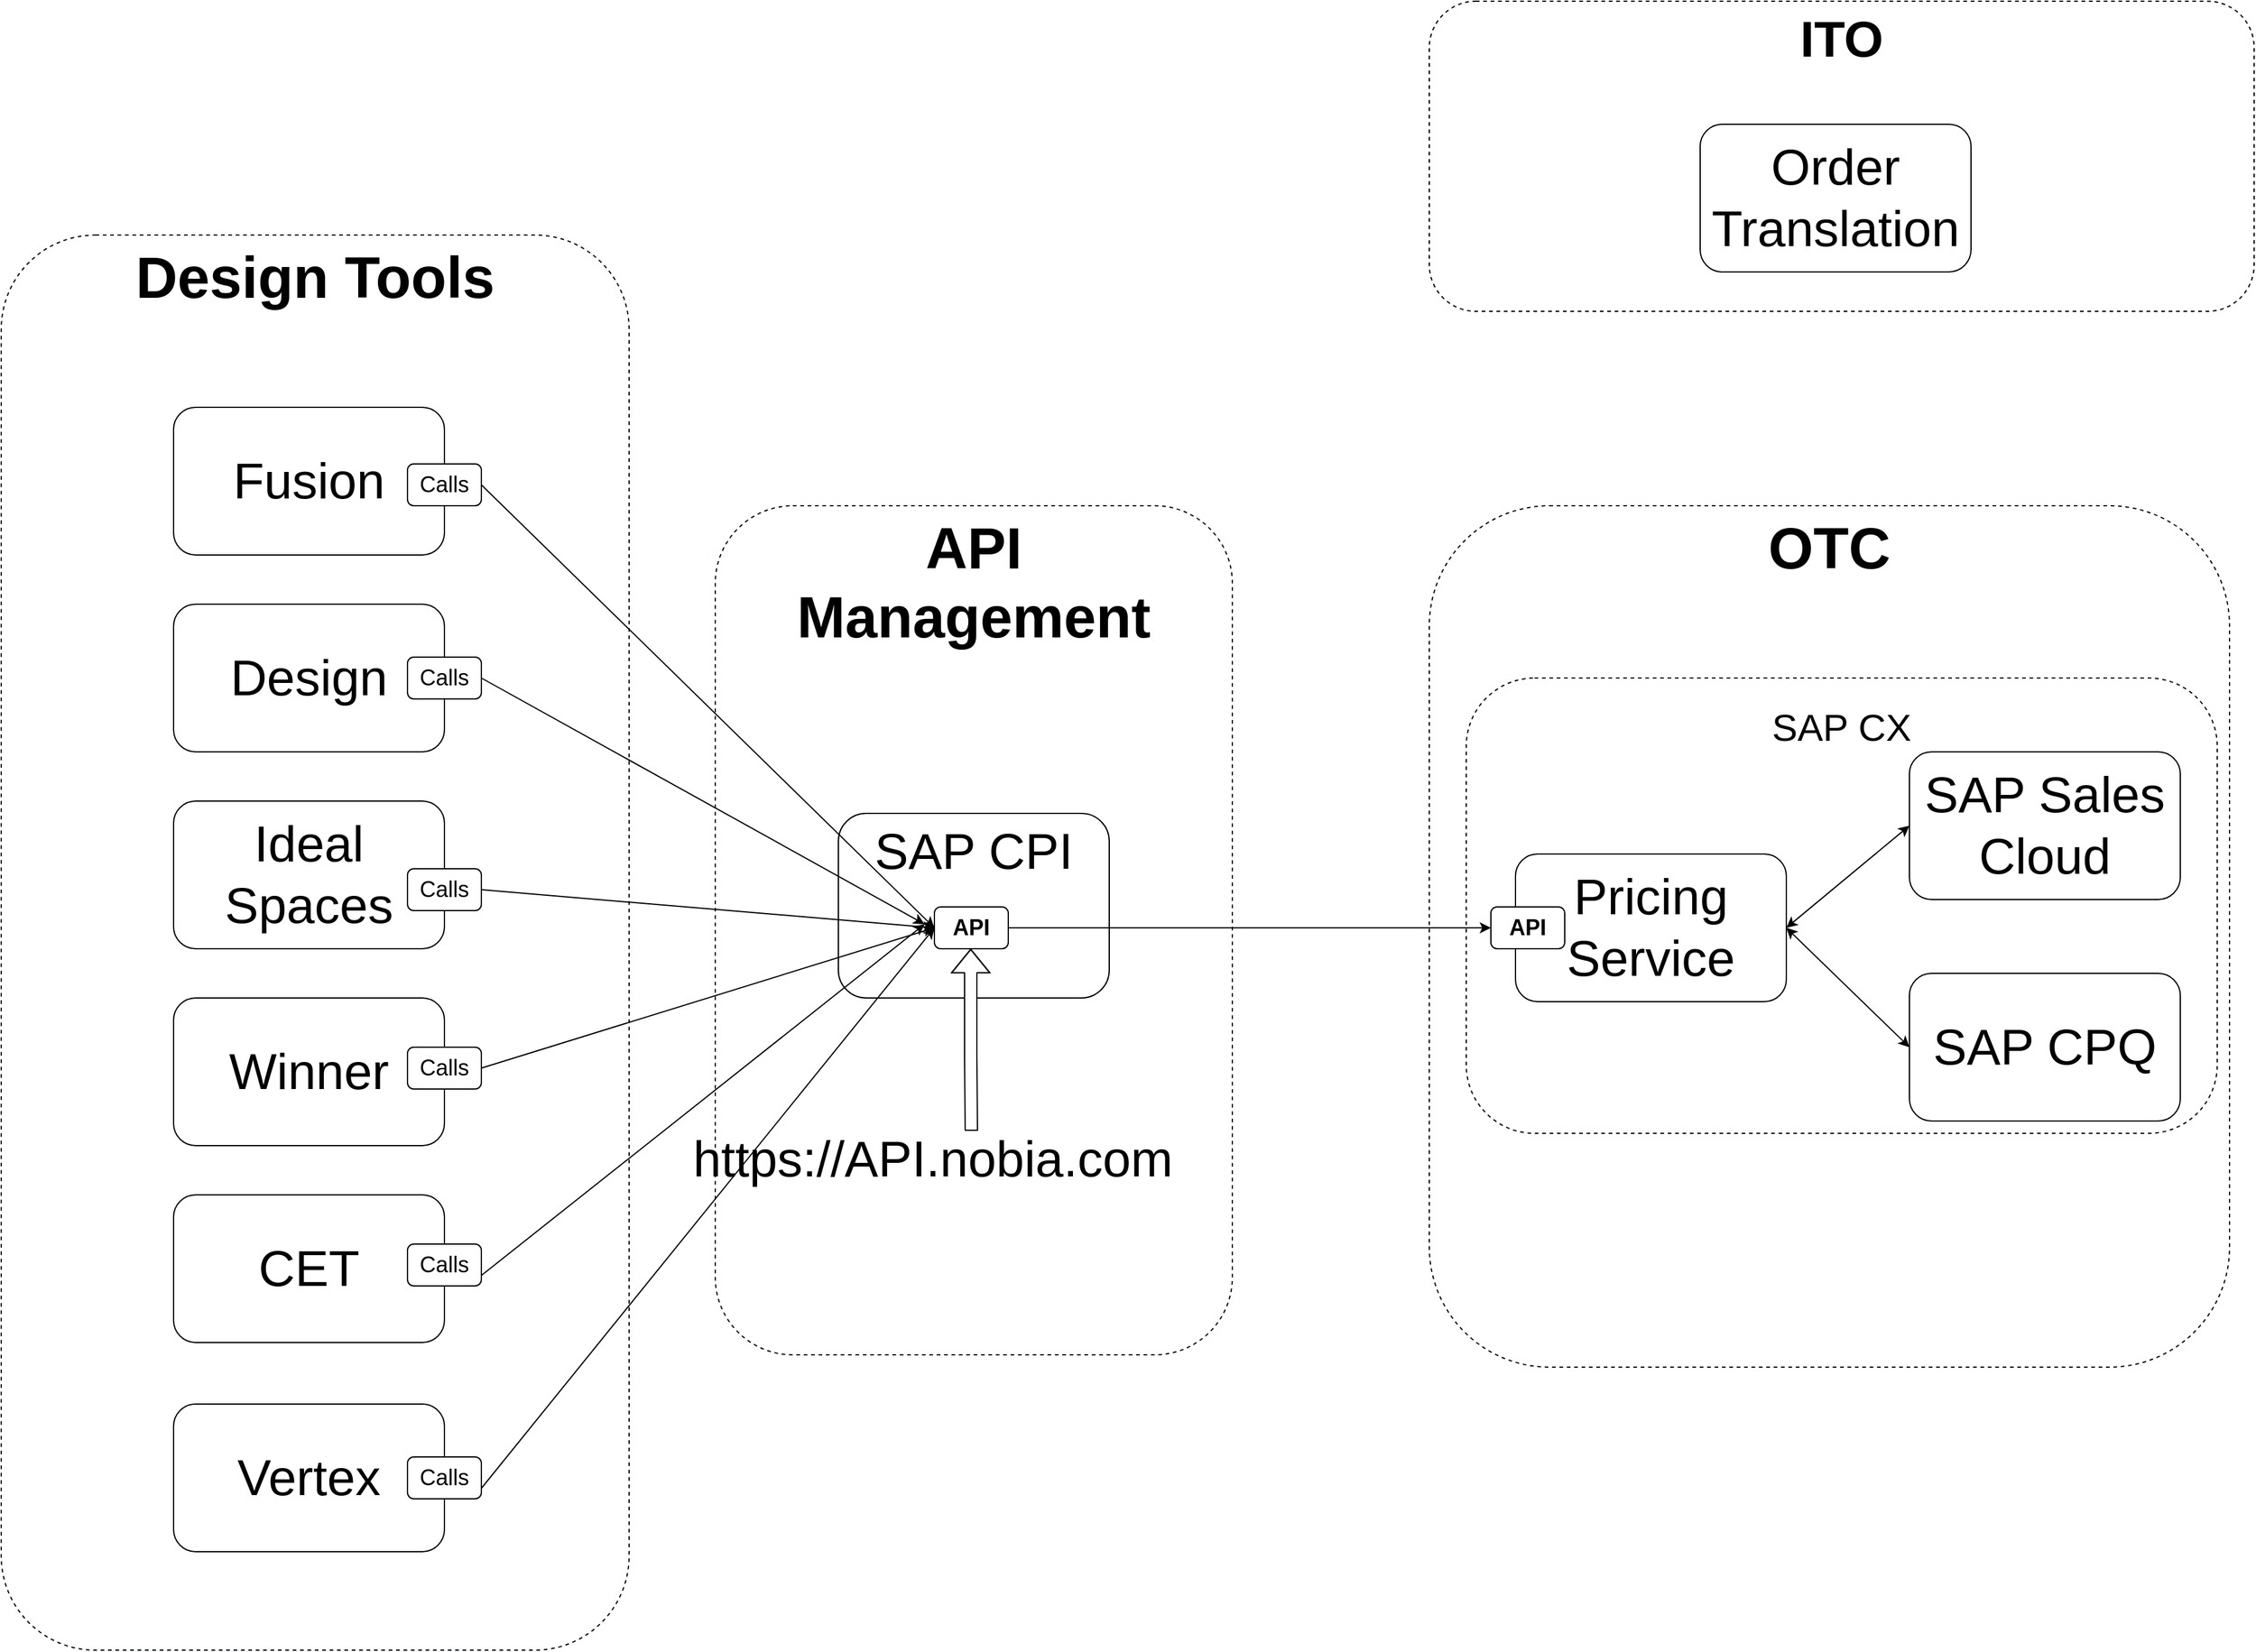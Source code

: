 <mxfile version="14.5.3" type="github" pages="2">
  <diagram id="2QXcxtaourxVFImL5MSB" name="Page-1">
    <mxGraphModel dx="3076" dy="1943" grid="1" gridSize="10" guides="1" tooltips="1" connect="1" arrows="1" fold="1" page="1" pageScale="1" pageWidth="827" pageHeight="1169" math="0" shadow="0">
      <root>
        <mxCell id="0" />
        <mxCell id="1" parent="0" />
        <mxCell id="dw-e8g42IJpEXf-xuNPu-3" value="&lt;b&gt;OTC&lt;/b&gt;" style="rounded=1;whiteSpace=wrap;html=1;verticalAlign=top;strokeWidth=1;strokeColor=#020912;dashed=1;fontSize=47;" parent="1" vertex="1">
          <mxGeometry x="320" y="230" width="650" height="700" as="geometry" />
        </mxCell>
        <mxCell id="dw-e8g42IJpEXf-xuNPu-37" value="&lt;font style=&quot;font-size: 31px&quot;&gt;SAP CX&lt;/font&gt;" style="rounded=1;whiteSpace=wrap;html=1;verticalAlign=top;strokeWidth=1;strokeColor=#020912;dashed=1;fontSize=47;" parent="1" vertex="1">
          <mxGeometry x="350" y="370" width="610" height="370" as="geometry" />
        </mxCell>
        <mxCell id="dw-e8g42IJpEXf-xuNPu-1" value="&lt;b style=&quot;font-size: 47px&quot;&gt;API &lt;br&gt;Management&lt;/b&gt;" style="rounded=1;whiteSpace=wrap;html=1;verticalAlign=top;strokeWidth=1;strokeColor=#020912;dashed=1;fontSize=47;" parent="1" vertex="1">
          <mxGeometry x="-260" y="230" width="420" height="690" as="geometry" />
        </mxCell>
        <mxCell id="dw-e8g42IJpEXf-xuNPu-2" value="SAP CPI" style="rounded=1;whiteSpace=wrap;html=1;fontSize=41;verticalAlign=top;" parent="1" vertex="1">
          <mxGeometry x="-160" y="480" width="220" height="150" as="geometry" />
        </mxCell>
        <mxCell id="dw-e8g42IJpEXf-xuNPu-5" value="&lt;b style=&quot;font-size: 47px;&quot;&gt;Design Tools&lt;/b&gt;" style="rounded=1;whiteSpace=wrap;html=1;verticalAlign=top;strokeWidth=1;strokeColor=#020912;dashed=1;fontSize=47;" parent="1" vertex="1">
          <mxGeometry x="-840" y="10" width="510" height="1150" as="geometry" />
        </mxCell>
        <mxCell id="dw-e8g42IJpEXf-xuNPu-6" value="Fusion" style="rounded=1;whiteSpace=wrap;html=1;fontSize=41;" parent="1" vertex="1">
          <mxGeometry x="-700" y="150" width="220" height="120" as="geometry" />
        </mxCell>
        <mxCell id="dw-e8g42IJpEXf-xuNPu-7" value="Design" style="rounded=1;whiteSpace=wrap;html=1;fontSize=41;" parent="1" vertex="1">
          <mxGeometry x="-700" y="310" width="220" height="120" as="geometry" />
        </mxCell>
        <mxCell id="dw-e8g42IJpEXf-xuNPu-8" value="Ideal Spaces" style="rounded=1;whiteSpace=wrap;html=1;fontSize=41;" parent="1" vertex="1">
          <mxGeometry x="-700" y="470" width="220" height="120" as="geometry" />
        </mxCell>
        <mxCell id="dw-e8g42IJpEXf-xuNPu-9" value="Winner" style="rounded=1;whiteSpace=wrap;html=1;fontSize=41;" parent="1" vertex="1">
          <mxGeometry x="-700" y="630" width="220" height="120" as="geometry" />
        </mxCell>
        <mxCell id="dw-e8g42IJpEXf-xuNPu-10" value="CET" style="rounded=1;whiteSpace=wrap;html=1;fontSize=41;" parent="1" vertex="1">
          <mxGeometry x="-700" y="790" width="220" height="120" as="geometry" />
        </mxCell>
        <mxCell id="dw-e8g42IJpEXf-xuNPu-11" value="Vertex" style="rounded=1;whiteSpace=wrap;html=1;fontSize=41;" parent="1" vertex="1">
          <mxGeometry x="-700" y="960" width="220" height="120" as="geometry" />
        </mxCell>
        <mxCell id="dw-e8g42IJpEXf-xuNPu-12" value="SAP CPQ" style="rounded=1;whiteSpace=wrap;html=1;fontSize=41;" parent="1" vertex="1">
          <mxGeometry x="710" y="610" width="220" height="120" as="geometry" />
        </mxCell>
        <mxCell id="dw-e8g42IJpEXf-xuNPu-13" value="SAP Sales Cloud" style="rounded=1;whiteSpace=wrap;html=1;fontSize=41;" parent="1" vertex="1">
          <mxGeometry x="710" y="430" width="220" height="120" as="geometry" />
        </mxCell>
        <mxCell id="dw-e8g42IJpEXf-xuNPu-14" style="edgeStyle=none;rounded=0;orthogonalLoop=1;jettySize=auto;html=1;exitX=1;exitY=0.5;exitDx=0;exitDy=0;entryX=0;entryY=0.5;entryDx=0;entryDy=0;fontSize=21;" parent="1" source="dw-e8g42IJpEXf-xuNPu-15" target="dw-e8g42IJpEXf-xuNPu-36" edge="1">
          <mxGeometry relative="1" as="geometry">
            <mxPoint x="384" y="573" as="targetPoint" />
          </mxGeometry>
        </mxCell>
        <mxCell id="dw-e8g42IJpEXf-xuNPu-15" value="&lt;b&gt;API&lt;/b&gt;" style="rounded=1;whiteSpace=wrap;html=1;fontSize=18;" parent="1" vertex="1">
          <mxGeometry x="-82" y="556" width="60" height="34" as="geometry" />
        </mxCell>
        <mxCell id="dw-e8g42IJpEXf-xuNPu-16" style="edgeStyle=none;rounded=0;orthogonalLoop=1;jettySize=auto;html=1;exitX=1;exitY=0.5;exitDx=0;exitDy=0;fontSize=21;entryX=0;entryY=0.5;entryDx=0;entryDy=0;" parent="1" source="dw-e8g42IJpEXf-xuNPu-17" target="dw-e8g42IJpEXf-xuNPu-15" edge="1">
          <mxGeometry relative="1" as="geometry">
            <mxPoint x="-210" y="470" as="targetPoint" />
          </mxGeometry>
        </mxCell>
        <mxCell id="dw-e8g42IJpEXf-xuNPu-17" value="Calls" style="rounded=1;whiteSpace=wrap;html=1;fontSize=18;" parent="1" vertex="1">
          <mxGeometry x="-510" y="196" width="60" height="34" as="geometry" />
        </mxCell>
        <mxCell id="dw-e8g42IJpEXf-xuNPu-18" style="edgeStyle=none;rounded=0;orthogonalLoop=1;jettySize=auto;html=1;exitX=1;exitY=0.5;exitDx=0;exitDy=0;fontSize=21;" parent="1" source="dw-e8g42IJpEXf-xuNPu-19" edge="1">
          <mxGeometry relative="1" as="geometry">
            <mxPoint x="-90" y="570" as="targetPoint" />
          </mxGeometry>
        </mxCell>
        <mxCell id="dw-e8g42IJpEXf-xuNPu-19" value="Calls" style="rounded=1;whiteSpace=wrap;html=1;fontSize=18;" parent="1" vertex="1">
          <mxGeometry x="-510" y="353" width="60" height="34" as="geometry" />
        </mxCell>
        <mxCell id="dw-e8g42IJpEXf-xuNPu-20" style="edgeStyle=none;rounded=0;orthogonalLoop=1;jettySize=auto;html=1;exitX=1;exitY=0.5;exitDx=0;exitDy=0;entryX=0;entryY=0.5;entryDx=0;entryDy=0;fillColor=#ffffff;fontSize=21;" parent="1" source="dw-e8g42IJpEXf-xuNPu-21" target="dw-e8g42IJpEXf-xuNPu-15" edge="1">
          <mxGeometry relative="1" as="geometry" />
        </mxCell>
        <mxCell id="dw-e8g42IJpEXf-xuNPu-21" value="Calls" style="rounded=1;whiteSpace=wrap;html=1;fontSize=18;" parent="1" vertex="1">
          <mxGeometry x="-510" y="525" width="60" height="34" as="geometry" />
        </mxCell>
        <mxCell id="dw-e8g42IJpEXf-xuNPu-22" style="edgeStyle=none;rounded=0;orthogonalLoop=1;jettySize=auto;html=1;exitX=1;exitY=0.5;exitDx=0;exitDy=0;entryX=0;entryY=0.5;entryDx=0;entryDy=0;fontSize=21;" parent="1" source="dw-e8g42IJpEXf-xuNPu-23" target="dw-e8g42IJpEXf-xuNPu-15" edge="1">
          <mxGeometry relative="1" as="geometry" />
        </mxCell>
        <mxCell id="dw-e8g42IJpEXf-xuNPu-23" value="Calls" style="rounded=1;whiteSpace=wrap;html=1;fontSize=18;" parent="1" vertex="1">
          <mxGeometry x="-510" y="670" width="60" height="34" as="geometry" />
        </mxCell>
        <mxCell id="dw-e8g42IJpEXf-xuNPu-24" style="edgeStyle=none;rounded=0;orthogonalLoop=1;jettySize=auto;html=1;exitX=1;exitY=0.75;exitDx=0;exitDy=0;fontSize=21;" parent="1" source="dw-e8g42IJpEXf-xuNPu-25" edge="1">
          <mxGeometry relative="1" as="geometry">
            <mxPoint x="-90" y="570" as="targetPoint" />
          </mxGeometry>
        </mxCell>
        <mxCell id="dw-e8g42IJpEXf-xuNPu-25" value="Calls" style="rounded=1;whiteSpace=wrap;html=1;fontSize=18;" parent="1" vertex="1">
          <mxGeometry x="-510" y="830" width="60" height="34" as="geometry" />
        </mxCell>
        <mxCell id="dw-e8g42IJpEXf-xuNPu-26" style="edgeStyle=none;rounded=0;orthogonalLoop=1;jettySize=auto;html=1;exitX=1;exitY=0.75;exitDx=0;exitDy=0;fontSize=21;entryX=0;entryY=0.5;entryDx=0;entryDy=0;" parent="1" source="dw-e8g42IJpEXf-xuNPu-27" target="dw-e8g42IJpEXf-xuNPu-15" edge="1">
          <mxGeometry relative="1" as="geometry">
            <mxPoint x="-100" y="570" as="targetPoint" />
          </mxGeometry>
        </mxCell>
        <mxCell id="dw-e8g42IJpEXf-xuNPu-27" value="Calls" style="rounded=1;whiteSpace=wrap;html=1;fontSize=18;" parent="1" vertex="1">
          <mxGeometry x="-510" y="1003" width="60" height="34" as="geometry" />
        </mxCell>
        <mxCell id="dw-e8g42IJpEXf-xuNPu-31" value="https://API.nobia.com" style="text;whiteSpace=wrap;html=1;fontSize=41;" parent="1" vertex="1">
          <mxGeometry x="-280" y="730" width="190" height="40" as="geometry" />
        </mxCell>
        <mxCell id="dw-e8g42IJpEXf-xuNPu-32" value="" style="shape=flexArrow;endArrow=classic;html=1;fontSize=21;entryX=0.5;entryY=1;entryDx=0;entryDy=0;fillColor=#ffffff;" parent="1" edge="1">
          <mxGeometry width="50" height="50" relative="1" as="geometry">
            <mxPoint x="-52" y="738" as="sourcePoint" />
            <mxPoint x="-52.5" y="590" as="targetPoint" />
            <Array as="points">
              <mxPoint x="-52.5" y="678" />
            </Array>
          </mxGeometry>
        </mxCell>
        <mxCell id="dw-e8g42IJpEXf-xuNPu-33" value="&lt;b&gt;ITO&lt;/b&gt;" style="rounded=1;whiteSpace=wrap;html=1;fontSize=41;dashed=1;verticalAlign=top;" parent="1" vertex="1">
          <mxGeometry x="320" y="-180" width="670" height="252" as="geometry" />
        </mxCell>
        <mxCell id="dw-e8g42IJpEXf-xuNPu-34" value="Order Translation" style="rounded=1;whiteSpace=wrap;html=1;fontSize=41;" parent="1" vertex="1">
          <mxGeometry x="540" y="-80" width="220" height="120" as="geometry" />
        </mxCell>
        <mxCell id="dw-e8g42IJpEXf-xuNPu-38" style="rounded=0;orthogonalLoop=1;jettySize=auto;html=1;exitX=1;exitY=0.5;exitDx=0;exitDy=0;entryX=0;entryY=0.5;entryDx=0;entryDy=0;startArrow=classic;startFill=1;" parent="1" source="dw-e8g42IJpEXf-xuNPu-35" target="dw-e8g42IJpEXf-xuNPu-13" edge="1">
          <mxGeometry relative="1" as="geometry" />
        </mxCell>
        <mxCell id="dw-e8g42IJpEXf-xuNPu-39" style="edgeStyle=none;rounded=0;orthogonalLoop=1;jettySize=auto;html=1;exitX=1;exitY=0.5;exitDx=0;exitDy=0;entryX=0;entryY=0.5;entryDx=0;entryDy=0;startArrow=classic;startFill=1;" parent="1" source="dw-e8g42IJpEXf-xuNPu-35" target="dw-e8g42IJpEXf-xuNPu-12" edge="1">
          <mxGeometry relative="1" as="geometry" />
        </mxCell>
        <mxCell id="dw-e8g42IJpEXf-xuNPu-35" value="Pricing Service" style="rounded=1;whiteSpace=wrap;html=1;fontSize=41;" parent="1" vertex="1">
          <mxGeometry x="390" y="513" width="220" height="120" as="geometry" />
        </mxCell>
        <mxCell id="dw-e8g42IJpEXf-xuNPu-36" value="&lt;b&gt;API&lt;/b&gt;" style="rounded=1;whiteSpace=wrap;html=1;fontSize=18;" parent="1" vertex="1">
          <mxGeometry x="370" y="556" width="60" height="34" as="geometry" />
        </mxCell>
      </root>
    </mxGraphModel>
  </diagram>
  <diagram id="Ghvd6ElDv5W4Oyo1yDYN" name="Page-2">
    <mxGraphModel dx="3076" dy="774" grid="1" gridSize="10" guides="1" tooltips="1" connect="1" arrows="1" fold="1" page="1" pageScale="1" pageWidth="827" pageHeight="1169" math="0" shadow="0">
      <root>
        <mxCell id="sV5xxQW53-RNRvtJTEMW-0" />
        <mxCell id="sV5xxQW53-RNRvtJTEMW-1" parent="sV5xxQW53-RNRvtJTEMW-0" />
        <mxCell id="sV5xxQW53-RNRvtJTEMW-2" value="Payment Result API" style="rounded=1;whiteSpace=wrap;html=1;fontSize=41;" vertex="1" parent="sV5xxQW53-RNRvtJTEMW-1">
          <mxGeometry x="280" y="280" width="220" height="170" as="geometry" />
        </mxCell>
        <mxCell id="sV5xxQW53-RNRvtJTEMW-3" value="Pricing API" style="rounded=1;whiteSpace=wrap;html=1;fontSize=41;" vertex="1" parent="sV5xxQW53-RNRvtJTEMW-1">
          <mxGeometry x="-780" y="280" width="220" height="170" as="geometry" />
        </mxCell>
        <mxCell id="sV5xxQW53-RNRvtJTEMW-4" value="Order Information API" style="rounded=1;whiteSpace=wrap;html=1;fontSize=41;" vertex="1" parent="sV5xxQW53-RNRvtJTEMW-1">
          <mxGeometry x="30" y="280" width="220" height="170" as="geometry" />
        </mxCell>
        <mxCell id="sV5xxQW53-RNRvtJTEMW-5" value="Omni-Customer API" style="rounded=1;whiteSpace=wrap;html=1;fontSize=41;" vertex="1" parent="sV5xxQW53-RNRvtJTEMW-1">
          <mxGeometry x="-240" y="283.13" width="220" height="163.75" as="geometry" />
        </mxCell>
        <mxCell id="sV5xxQW53-RNRvtJTEMW-6" value="Trade Customer API" style="rounded=1;whiteSpace=wrap;html=1;fontSize=41;" vertex="1" parent="sV5xxQW53-RNRvtJTEMW-1">
          <mxGeometry x="520" y="280" width="220" height="170" as="geometry" />
        </mxCell>
        <mxCell id="sV5xxQW53-RNRvtJTEMW-8" value="Invoice API" style="rounded=1;whiteSpace=wrap;html=1;fontSize=41;" vertex="1" parent="sV5xxQW53-RNRvtJTEMW-1">
          <mxGeometry x="820" y="295" width="220" height="150" as="geometry" />
        </mxCell>
        <mxCell id="sV5xxQW53-RNRvtJTEMW-9" value="Purchasing API" style="rounded=1;whiteSpace=wrap;html=1;fontSize=41;" vertex="1" parent="sV5xxQW53-RNRvtJTEMW-1">
          <mxGeometry x="1080" y="295" width="220" height="150" as="geometry" />
        </mxCell>
        <mxCell id="sV5xxQW53-RNRvtJTEMW-10" value="Order Info API" style="rounded=1;whiteSpace=wrap;html=1;fontSize=41;" vertex="1" parent="sV5xxQW53-RNRvtJTEMW-1">
          <mxGeometry x="1340" y="295" width="220" height="150" as="geometry" />
        </mxCell>
        <mxCell id="sV5xxQW53-RNRvtJTEMW-11" value="Design Upload API" style="rounded=1;whiteSpace=wrap;html=1;fontSize=41;" vertex="1" parent="sV5xxQW53-RNRvtJTEMW-1">
          <mxGeometry x="-510" y="280" width="220" height="170" as="geometry" />
        </mxCell>
        <mxCell id="sV5xxQW53-RNRvtJTEMW-12" value="Prospect Interface" style="rounded=1;whiteSpace=wrap;html=1;fontSize=41;" vertex="1" parent="sV5xxQW53-RNRvtJTEMW-1">
          <mxGeometry x="-1047" y="280" width="220" height="170" as="geometry" />
        </mxCell>
      </root>
    </mxGraphModel>
  </diagram>
</mxfile>
